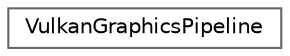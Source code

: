 digraph "Иерархия классов. Графический вид."
{
 // LATEX_PDF_SIZE
  bgcolor="transparent";
  edge [fontname=Helvetica,fontsize=10,labelfontname=Helvetica,labelfontsize=10];
  node [fontname=Helvetica,fontsize=10,shape=box,height=0.2,width=0.4];
  rankdir="LR";
  Node0 [id="Node000000",label="VulkanGraphicsPipeline",height=0.2,width=0.4,color="grey40", fillcolor="white", style="filled",URL="$class_vulkan_graphics_pipeline.html",tooltip=" "];
}
